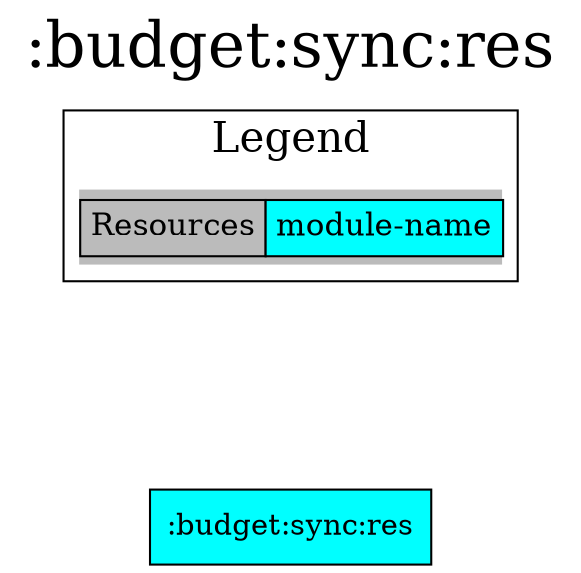 digraph {
edge ["dir"="forward"]
graph ["dpi"="100","label"=":budget:sync:res","labelloc"="t","fontsize"="30","ranksep"="1.5","rankdir"="TB"]
node ["style"="filled"]
":budget:sync:res" ["shape"="box","fillcolor"="#00FFFF"]
{
edge ["dir"="none"]
graph ["rank"="same"]
":budget:sync:res"
}
subgraph "cluster_legend" {
edge ["dir"="none"]
graph ["label"="Legend","fontsize"="20"]
"Legend" ["style"="filled","fillcolor"="#bbbbbb","shape"="none","margin"="0","fontsize"="15","label"=<
<TABLE BORDER="0" CELLBORDER="1" CELLSPACING="0" CELLPADDING="4">
<TR><TD>Resources</TD><TD BGCOLOR="#00FFFF">module-name</TD></TR>
</TABLE>
>]
} -> ":budget:sync:res" ["style"="invis"]
}
